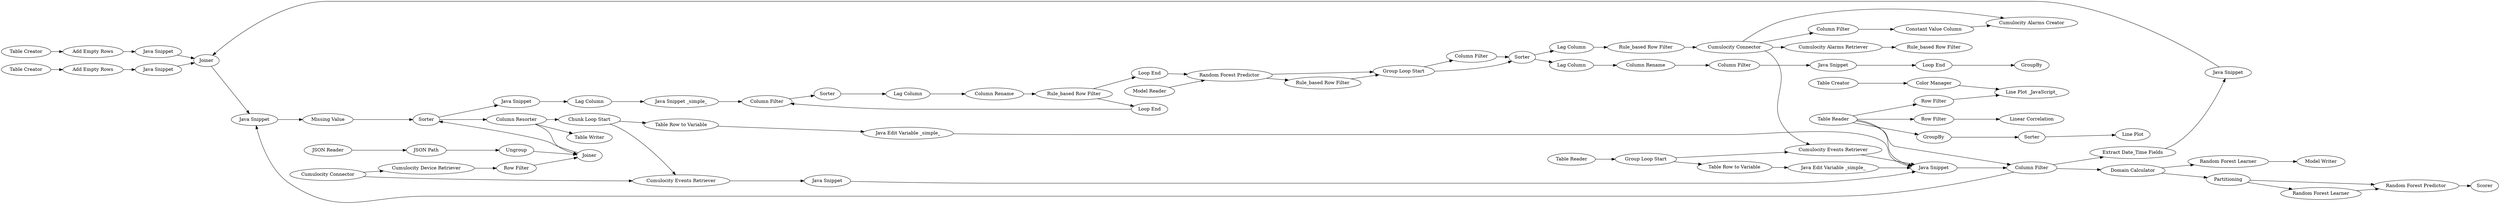 digraph {
	216 -> 217
	130 -> 229
	246 -> 161
	171 -> 146
	80 -> 94
	174 -> 176
	255 -> 247
	213 -> 214
	141 -> 143
	230 -> 174
	246 -> 226
	247 -> 237
	139 -> 171
	242 -> 169
	137 -> 210
	153 -> 129
	90 -> 88
	144 -> 168
	227 -> 169
	212 -> 213
	121 -> 128
	228 -> 169
	128 -> 129
	156 -> 139
	170 -> 236
	247 -> 256
	151 -> 152
	92 -> 88
	179 -> 190
	215 -> 216
	201 -> 196
	239 -> 241
	145 -> 155
	130 -> 128
	225 -> 226
	172 -> 153
	173 -> 244
	149 -> 151
	176 -> 218
	156 -> 179
	245 -> 190
	197 -> 198
	174 -> 228
	218 -> 169
	168 -> 171
	253 -> 195
	227 -> 90
	155 -> 156
	190 -> 195
	257 -> 237
	166 -> 164
	165 -> 166
	204 -> 201
	169 -> 170
	203 -> 204
	152 -> 172
	165 -> 164
	254 -> 255
	198 -> 203
	190 -> 253
	170 -> 141
	129 -> 130
	247 -> 239
	227 -> 212
	227 -> 80
	143 -> 152
	227 -> 170
	236 -> 173
	120 -> 21
	164 -> 243
	226 -> 242
	195 -> 200
	210 -> 169
	130 -> 225
	225 -> 137
	200 -> 197
	21 -> 121
	140 -> 144
	146 -> 145
	91 -> 92
	161 -> 162
	196 -> 202
	129 -> 140
	197 -> 254
	236 -> 165
	195 -> 197
	217 -> 152
	170 -> 172
	162 -> 128
	247 -> 228
	147 -> 149
	256 -> 257
	246 [label="Cumulocity Connector"]
	227 [label="Table Reader"]
	153 [label="Missing Value"]
	217 [label="Java Snippet"]
	239 [label="Cumulocity Alarms Retriever"]
	201 [label="Java Snippet"]
	190 [label="Random Forest Predictor"]
	256 [label="Column Filter"]
	196 [label="Loop End"]
	146 [label=Sorter]
	129 [label=Sorter]
	166 [label="Random Forest Learner"]
	195 [label="Group Loop Start"]
	229 [label="Table Writer"]
	120 [label="JSON Reader"]
	213 [label=Sorter]
	210 [label="Java Edit Variable _simple_"]
	165 [label=Partitioning]
	247 [label="Cumulocity Connector"]
	151 [label="Java Snippet"]
	245 [label="Model Reader"]
	92 [label="Color Manager"]
	137 [label="Table Row to Variable"]
	141 [label="Extract Date_Time Fields"]
	144 [label="Lag Column"]
	243 [label=Scorer]
	147 [label="Table Creator"]
	241 [label="Rule_based Row Filter"]
	88 [label="Line Plot _JavaScript_"]
	80 [label="Row Filter"]
	91 [label="Table Creator"]
	169 [label="Java Snippet"]
	21 [label="JSON Path"]
	121 [label=Ungroup]
	200 [label="Column Filter"]
	254 [label="Lag Column"]
	228 [label="Cumulocity Events Retriever"]
	237 [label="Cumulocity Alarms Creator"]
	156 [label="Rule_based Row Filter"]
	161 [label="Cumulocity Device Retriever"]
	216 [label="Add Empty Rows"]
	197 [label=Sorter]
	218 [label="Java Edit Variable _simple_"]
	214 [label="Line Plot"]
	164 [label="Random Forest Predictor"]
	90 [label="Row Filter"]
	244 [label="Model Writer"]
	143 [label="Java Snippet"]
	174 [label="Group Loop Start"]
	198 [label="Lag Column"]
	179 [label="Loop End"]
	94 [label="Linear Correlation"]
	140 [label="Java Snippet"]
	255 [label="Rule_based Row Filter"]
	155 [label="Column Rename"]
	226 [label="Cumulocity Events Retriever"]
	152 [label=Joiner]
	128 [label=Joiner]
	170 [label="Column Filter"]
	242 [label="Java Snippet"]
	203 [label="Column Rename"]
	230 [label="Table Reader"]
	162 [label="Row Filter"]
	149 [label="Add Empty Rows"]
	145 [label="Lag Column"]
	225 [label="Chunk Loop Start"]
	168 [label="Java Snippet _simple_"]
	253 [label="Rule_based Row Filter"]
	236 [label="Domain Calculator"]
	204 [label="Column Filter"]
	171 [label="Column Filter"]
	173 [label="Random Forest Learner"]
	176 [label="Table Row to Variable"]
	172 [label="Java Snippet"]
	202 [label=GroupBy]
	257 [label="Constant Value Column"]
	139 [label="Loop End"]
	212 [label=GroupBy]
	130 [label="Column Resorter"]
	215 [label="Table Creator"]
	rankdir=LR
}
